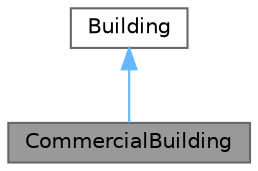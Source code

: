 digraph "CommercialBuilding"
{
 // LATEX_PDF_SIZE
  bgcolor="transparent";
  edge [fontname=Helvetica,fontsize=10,labelfontname=Helvetica,labelfontsize=10];
  node [fontname=Helvetica,fontsize=10,shape=box,height=0.2,width=0.4];
  Node1 [id="Node000001",label="CommercialBuilding",height=0.2,width=0.4,color="gray40", fillcolor="grey60", style="filled", fontcolor="black",tooltip="Represents a commercial building."];
  Node2 -> Node1 [id="edge1_Node000001_Node000002",dir="back",color="steelblue1",style="solid",tooltip=" "];
  Node2 [id="Node000002",label="Building",height=0.2,width=0.4,color="gray40", fillcolor="white", style="filled",URL="$classBuilding.html",tooltip="Represents a building with various properties and job management capabilities."];
}
